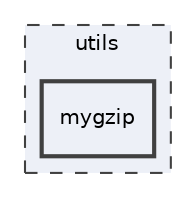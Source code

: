digraph "utils/mygzip"
{
 // LATEX_PDF_SIZE
  edge [fontname="Helvetica",fontsize="10",labelfontname="Helvetica",labelfontsize="10"];
  node [fontname="Helvetica",fontsize="10",shape=record];
  compound=true
  subgraph clusterdir_cbdb8362360e11eafe2fa3bc74cf0ffd {
    graph [ bgcolor="#edf0f7", pencolor="grey25", style="filled,dashed,", label="utils", fontname="Helvetica", fontsize="10", URL="dir_cbdb8362360e11eafe2fa3bc74cf0ffd.html"]
  dir_d16622c77245bb9c8750d4f6fbedc538 [shape=box, label="mygzip", style="filled,bold,", fillcolor="#edf0f7", color="grey25", URL="dir_d16622c77245bb9c8750d4f6fbedc538.html"];
  }
}
